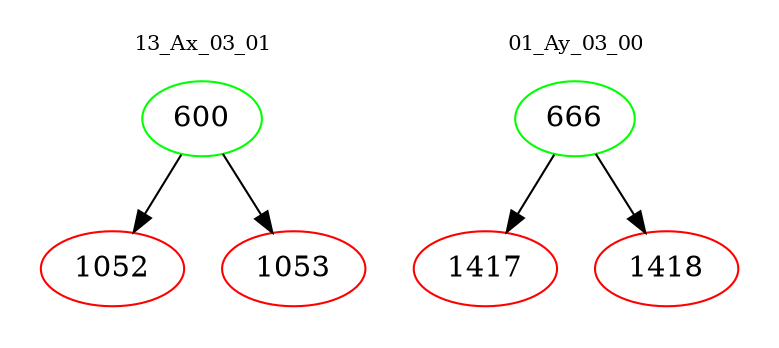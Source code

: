 digraph{
subgraph cluster_0 {
color = white
label = "13_Ax_03_01";
fontsize=10;
T0_600 [label="600", color="green"]
T0_600 -> T0_1052 [color="black"]
T0_1052 [label="1052", color="red"]
T0_600 -> T0_1053 [color="black"]
T0_1053 [label="1053", color="red"]
}
subgraph cluster_1 {
color = white
label = "01_Ay_03_00";
fontsize=10;
T1_666 [label="666", color="green"]
T1_666 -> T1_1417 [color="black"]
T1_1417 [label="1417", color="red"]
T1_666 -> T1_1418 [color="black"]
T1_1418 [label="1418", color="red"]
}
}
